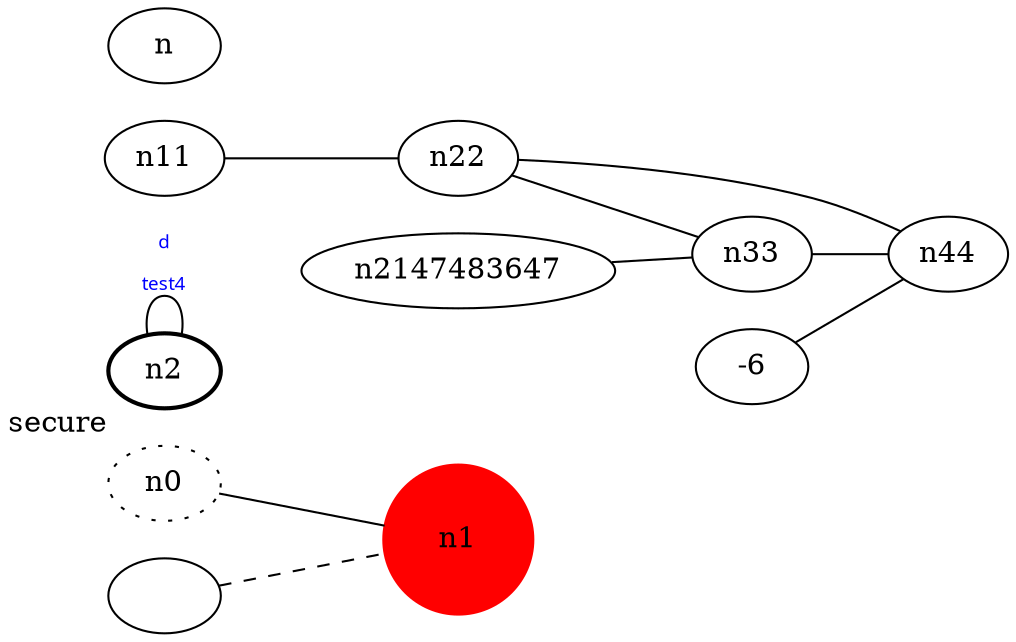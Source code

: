 graph test4 {
	rankdir=LR;
	fontcolor=blue; /* c0; c1; c0 -- c1 */
	n0 [style=dotted, fillcolor="#123456"]; // c2; c3; c2 -- c126
	n1 [height=1, width=1, color=red, style=filled];
	n2 [style=bold, xlabel="secure"];
	n0 -- n1 󠁹-- n1[style=dashed];
	n2 -- n2 [fontname="comic sans", label="d\n\l\G", fontcolor=blue, fontsize=9];
	n11 -- n22;
	n2147483647 -- n33;
	n-6 -- n44;
	n22 -- n33;
	n22 -- n44;
	n33 -- n44;
}
